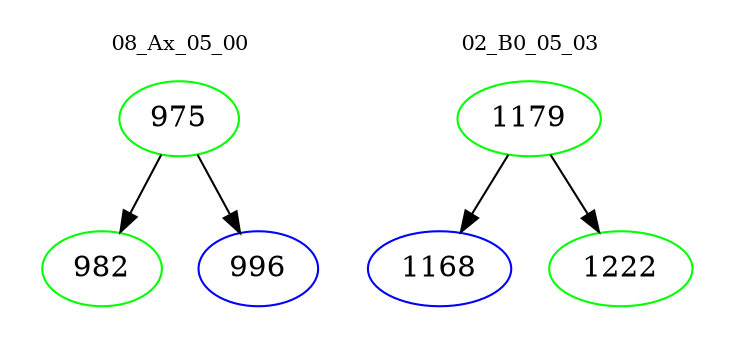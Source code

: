 digraph{
subgraph cluster_0 {
color = white
label = "08_Ax_05_00";
fontsize=10;
T0_975 [label="975", color="green"]
T0_975 -> T0_982 [color="black"]
T0_982 [label="982", color="green"]
T0_975 -> T0_996 [color="black"]
T0_996 [label="996", color="blue"]
}
subgraph cluster_1 {
color = white
label = "02_B0_05_03";
fontsize=10;
T1_1179 [label="1179", color="green"]
T1_1179 -> T1_1168 [color="black"]
T1_1168 [label="1168", color="blue"]
T1_1179 -> T1_1222 [color="black"]
T1_1222 [label="1222", color="green"]
}
}
